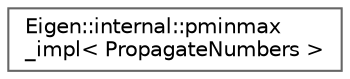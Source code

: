 digraph "Graphical Class Hierarchy"
{
 // LATEX_PDF_SIZE
  bgcolor="transparent";
  edge [fontname=Helvetica,fontsize=10,labelfontname=Helvetica,labelfontsize=10];
  node [fontname=Helvetica,fontsize=10,shape=box,height=0.2,width=0.4];
  rankdir="LR";
  Node0 [id="Node000000",label="Eigen::internal::pminmax\l_impl\< PropagateNumbers \>",height=0.2,width=0.4,color="grey40", fillcolor="white", style="filled",URL="$structEigen_1_1internal_1_1pminmax__impl_3_01PropagateNumbers_01_4.html",tooltip=" "];
}
